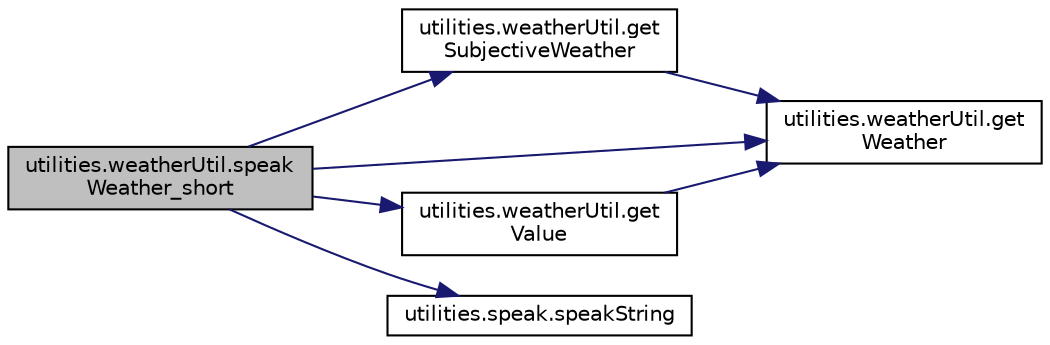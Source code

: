 digraph "utilities.weatherUtil.speakWeather_short"
{
  edge [fontname="Helvetica",fontsize="10",labelfontname="Helvetica",labelfontsize="10"];
  node [fontname="Helvetica",fontsize="10",shape=record];
  rankdir="LR";
  Node1 [label="utilities.weatherUtil.speak\lWeather_short",height=0.2,width=0.4,color="black", fillcolor="grey75", style="filled" fontcolor="black"];
  Node1 -> Node2 [color="midnightblue",fontsize="10",style="solid",fontname="Helvetica"];
  Node2 [label="utilities.weatherUtil.get\lSubjectiveWeather",height=0.2,width=0.4,color="black", fillcolor="white", style="filled",URL="$namespaceutilities_1_1weatherUtil.html#af9efee5ebff4d471f181852a4eeb7cc4"];
  Node2 -> Node3 [color="midnightblue",fontsize="10",style="solid",fontname="Helvetica"];
  Node3 [label="utilities.weatherUtil.get\lWeather",height=0.2,width=0.4,color="black", fillcolor="white", style="filled",URL="$namespaceutilities_1_1weatherUtil.html#a06fb4e96792121373124d745333c7152"];
  Node1 -> Node4 [color="midnightblue",fontsize="10",style="solid",fontname="Helvetica"];
  Node4 [label="utilities.weatherUtil.get\lValue",height=0.2,width=0.4,color="black", fillcolor="white", style="filled",URL="$namespaceutilities_1_1weatherUtil.html#ae684ea8397b5794ff785aee1d8cca0bb"];
  Node4 -> Node3 [color="midnightblue",fontsize="10",style="solid",fontname="Helvetica"];
  Node1 -> Node3 [color="midnightblue",fontsize="10",style="solid",fontname="Helvetica"];
  Node1 -> Node5 [color="midnightblue",fontsize="10",style="solid",fontname="Helvetica"];
  Node5 [label="utilities.speak.speakString",height=0.2,width=0.4,color="black", fillcolor="white", style="filled",URL="$namespaceutilities_1_1speak.html#a042e05d1953189315627a8f01e828850"];
}
